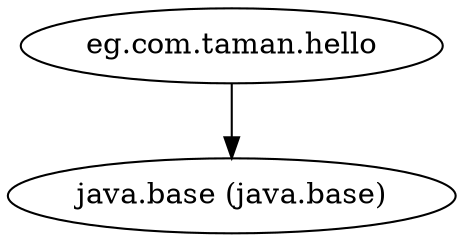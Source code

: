 digraph "summary" {
  "eg.com.taman.hello"                               -> "java.base (java.base)";
}
